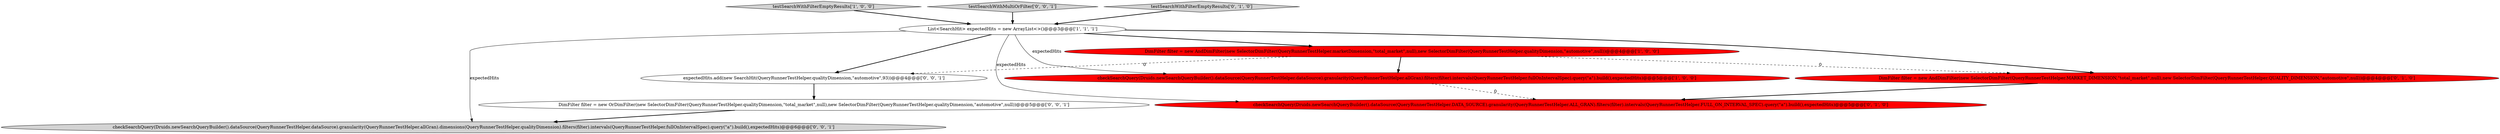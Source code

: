 digraph {
0 [style = filled, label = "testSearchWithFilterEmptyResults['1', '0', '0']", fillcolor = lightgray, shape = diamond image = "AAA0AAABBB1BBB"];
9 [style = filled, label = "DimFilter filter = new OrDimFilter(new SelectorDimFilter(QueryRunnerTestHelper.qualityDimension,\"total_market\",null),new SelectorDimFilter(QueryRunnerTestHelper.qualityDimension,\"automotive\",null))@@@5@@@['0', '0', '1']", fillcolor = white, shape = ellipse image = "AAA0AAABBB3BBB"];
8 [style = filled, label = "testSearchWithMultiOrFilter['0', '0', '1']", fillcolor = lightgray, shape = diamond image = "AAA0AAABBB3BBB"];
10 [style = filled, label = "checkSearchQuery(Druids.newSearchQueryBuilder().dataSource(QueryRunnerTestHelper.dataSource).granularity(QueryRunnerTestHelper.allGran).dimensions(QueryRunnerTestHelper.qualityDimension).filters(filter).intervals(QueryRunnerTestHelper.fullOnIntervalSpec).query(\"a\").build(),expectedHits)@@@6@@@['0', '0', '1']", fillcolor = lightgray, shape = ellipse image = "AAA0AAABBB3BBB"];
3 [style = filled, label = "DimFilter filter = new AndDimFilter(new SelectorDimFilter(QueryRunnerTestHelper.marketDimension,\"total_market\",null),new SelectorDimFilter(QueryRunnerTestHelper.qualityDimension,\"automotive\",null))@@@4@@@['1', '0', '0']", fillcolor = red, shape = ellipse image = "AAA1AAABBB1BBB"];
6 [style = filled, label = "DimFilter filter = new AndDimFilter(new SelectorDimFilter(QueryRunnerTestHelper.MARKET_DIMENSION,\"total_market\",null),new SelectorDimFilter(QueryRunnerTestHelper.QUALITY_DIMENSION,\"automotive\",null))@@@4@@@['0', '1', '0']", fillcolor = red, shape = ellipse image = "AAA1AAABBB2BBB"];
4 [style = filled, label = "testSearchWithFilterEmptyResults['0', '1', '0']", fillcolor = lightgray, shape = diamond image = "AAA0AAABBB2BBB"];
1 [style = filled, label = "List<SearchHit> expectedHits = new ArrayList<>()@@@3@@@['1', '1', '1']", fillcolor = white, shape = ellipse image = "AAA0AAABBB1BBB"];
5 [style = filled, label = "checkSearchQuery(Druids.newSearchQueryBuilder().dataSource(QueryRunnerTestHelper.DATA_SOURCE).granularity(QueryRunnerTestHelper.ALL_GRAN).filters(filter).intervals(QueryRunnerTestHelper.FULL_ON_INTERVAL_SPEC).query(\"a\").build(),expectedHits)@@@5@@@['0', '1', '0']", fillcolor = red, shape = ellipse image = "AAA1AAABBB2BBB"];
7 [style = filled, label = "expectedHits.add(new SearchHit(QueryRunnerTestHelper.qualityDimension,\"automotive\",93))@@@4@@@['0', '0', '1']", fillcolor = white, shape = ellipse image = "AAA0AAABBB3BBB"];
2 [style = filled, label = "checkSearchQuery(Druids.newSearchQueryBuilder().dataSource(QueryRunnerTestHelper.dataSource).granularity(QueryRunnerTestHelper.allGran).filters(filter).intervals(QueryRunnerTestHelper.fullOnIntervalSpec).query(\"a\").build(),expectedHits)@@@5@@@['1', '0', '0']", fillcolor = red, shape = ellipse image = "AAA1AAABBB1BBB"];
1->3 [style = bold, label=""];
7->9 [style = bold, label=""];
8->1 [style = bold, label=""];
1->10 [style = solid, label="expectedHits"];
6->5 [style = bold, label=""];
2->5 [style = dashed, label="0"];
4->1 [style = bold, label=""];
1->5 [style = solid, label="expectedHits"];
1->6 [style = bold, label=""];
3->6 [style = dashed, label="0"];
9->10 [style = bold, label=""];
3->2 [style = bold, label=""];
3->7 [style = dashed, label="0"];
1->7 [style = bold, label=""];
0->1 [style = bold, label=""];
1->2 [style = solid, label="expectedHits"];
}
